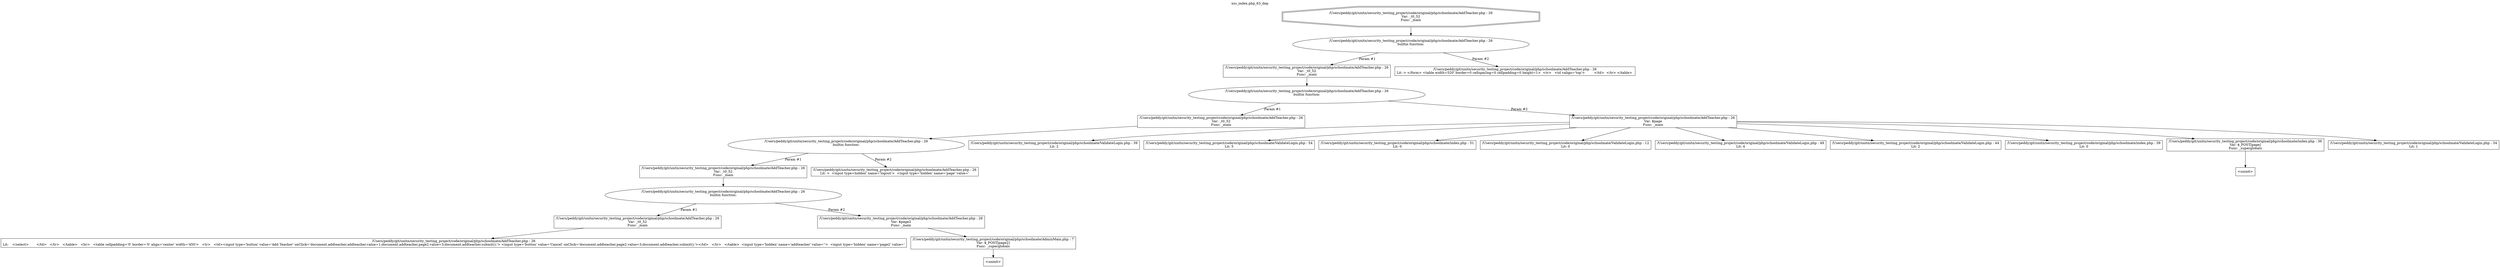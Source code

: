 digraph cfg {
  label="xss_index.php_63_dep";
  labelloc=t;
  n1 [shape=doubleoctagon, label="/Users/peddy/git/unitn/security_testing_project/code/original/php/schoolmate/AddTeacher.php : 26\nVar: _t0_52\nFunc: _main\n"];
  n2 [shape=ellipse, label="/Users/peddy/git/unitn/security_testing_project/code/original/php/schoolmate/AddTeacher.php : 26\nbuiltin function:\n.\n"];
  n3 [shape=box, label="/Users/peddy/git/unitn/security_testing_project/code/original/php/schoolmate/AddTeacher.php : 26\nVar: _t0_52\nFunc: _main\n"];
  n4 [shape=ellipse, label="/Users/peddy/git/unitn/security_testing_project/code/original/php/schoolmate/AddTeacher.php : 26\nbuiltin function:\n.\n"];
  n5 [shape=box, label="/Users/peddy/git/unitn/security_testing_project/code/original/php/schoolmate/AddTeacher.php : 26\nVar: _t0_52\nFunc: _main\n"];
  n6 [shape=ellipse, label="/Users/peddy/git/unitn/security_testing_project/code/original/php/schoolmate/AddTeacher.php : 26\nbuiltin function:\n.\n"];
  n7 [shape=box, label="/Users/peddy/git/unitn/security_testing_project/code/original/php/schoolmate/AddTeacher.php : 26\nVar: _t0_52\nFunc: _main\n"];
  n8 [shape=ellipse, label="/Users/peddy/git/unitn/security_testing_project/code/original/php/schoolmate/AddTeacher.php : 26\nbuiltin function:\n.\n"];
  n9 [shape=box, label="/Users/peddy/git/unitn/security_testing_project/code/original/php/schoolmate/AddTeacher.php : 26\nVar: _t0_52\nFunc: _main\n"];
  n10 [shape=box, label="/Users/peddy/git/unitn/security_testing_project/code/original/php/schoolmate/AddTeacher.php : 26\nLit: 	 </select>	</td>   </tr>   </table>   <br>   <table cellpadding='0' border='0' align='center' width='450'>   <tr>   <td><input type='button' value='Add Teacher' onClick='document.addteacher.addteacher.value=1;document.addteacher.page2.value=3;document.addteacher.submit();'> <input type='button' value='Cancel' onClick='document.addteacher.page2.value=3;document.addteacher.submit();'></td>   </tr>   </table>  <input type='hidden' name='addteacher' value=''>  <input type='hidden' name='page2' value='\n"];
  n11 [shape=box, label="/Users/peddy/git/unitn/security_testing_project/code/original/php/schoolmate/AddTeacher.php : 26\nVar: $page2\nFunc: _main\n"];
  n12 [shape=box, label="/Users/peddy/git/unitn/security_testing_project/code/original/php/schoolmate/AdminMain.php : 7\nVar: $_POST[page2]\nFunc: _superglobals\n"];
  n13 [shape=box, label="<uninit>"];
  n14 [shape=box, label="/Users/peddy/git/unitn/security_testing_project/code/original/php/schoolmate/AddTeacher.php : 26\nLit: >  <input type=hidden' name='logout'>  <input type='hidden' name='page' value='\n"];
  n15 [shape=box, label="/Users/peddy/git/unitn/security_testing_project/code/original/php/schoolmate/AddTeacher.php : 26\nVar: $page\nFunc: _main\n"];
  n16 [shape=box, label="/Users/peddy/git/unitn/security_testing_project/code/original/php/schoolmate/ValidateLogin.php : 39\nLit: 2\n"];
  n17 [shape=box, label="/Users/peddy/git/unitn/security_testing_project/code/original/php/schoolmate/ValidateLogin.php : 54\nLit: 5\n"];
  n18 [shape=box, label="/Users/peddy/git/unitn/security_testing_project/code/original/php/schoolmate/index.php : 51\nLit: 0\n"];
  n19 [shape=box, label="/Users/peddy/git/unitn/security_testing_project/code/original/php/schoolmate/ValidateLogin.php : 12\nLit: 0\n"];
  n20 [shape=box, label="/Users/peddy/git/unitn/security_testing_project/code/original/php/schoolmate/ValidateLogin.php : 49\nLit: 4\n"];
  n21 [shape=box, label="/Users/peddy/git/unitn/security_testing_project/code/original/php/schoolmate/ValidateLogin.php : 44\nLit: 2\n"];
  n22 [shape=box, label="/Users/peddy/git/unitn/security_testing_project/code/original/php/schoolmate/index.php : 39\nLit: 0\n"];
  n23 [shape=box, label="/Users/peddy/git/unitn/security_testing_project/code/original/php/schoolmate/index.php : 36\nVar: $_POST[page]\nFunc: _superglobals\n"];
  n24 [shape=box, label="<uninit>"];
  n25 [shape=box, label="/Users/peddy/git/unitn/security_testing_project/code/original/php/schoolmate/ValidateLogin.php : 34\nLit: 1\n"];
  n26 [shape=box, label="/Users/peddy/git/unitn/security_testing_project/code/original/php/schoolmate/AddTeacher.php : 26\nLit: > </form> <table width=520' border=0 cellspacing=0 cellpadding=0 height=1>  <tr>   <td valign='top'>	&nbsp;   </td>  </tr> </table> \n"];
  n1 -> n2;
  n3 -> n4;
  n5 -> n6;
  n7 -> n8;
  n9 -> n10;
  n8 -> n9[label="Param #1"];
  n8 -> n11[label="Param #2"];
  n12 -> n13;
  n11 -> n12;
  n6 -> n7[label="Param #1"];
  n6 -> n14[label="Param #2"];
  n4 -> n5[label="Param #1"];
  n4 -> n15[label="Param #2"];
  n15 -> n16;
  n15 -> n17;
  n15 -> n18;
  n15 -> n19;
  n15 -> n20;
  n15 -> n21;
  n15 -> n22;
  n15 -> n23;
  n15 -> n25;
  n23 -> n24;
  n2 -> n3[label="Param #1"];
  n2 -> n26[label="Param #2"];
}
